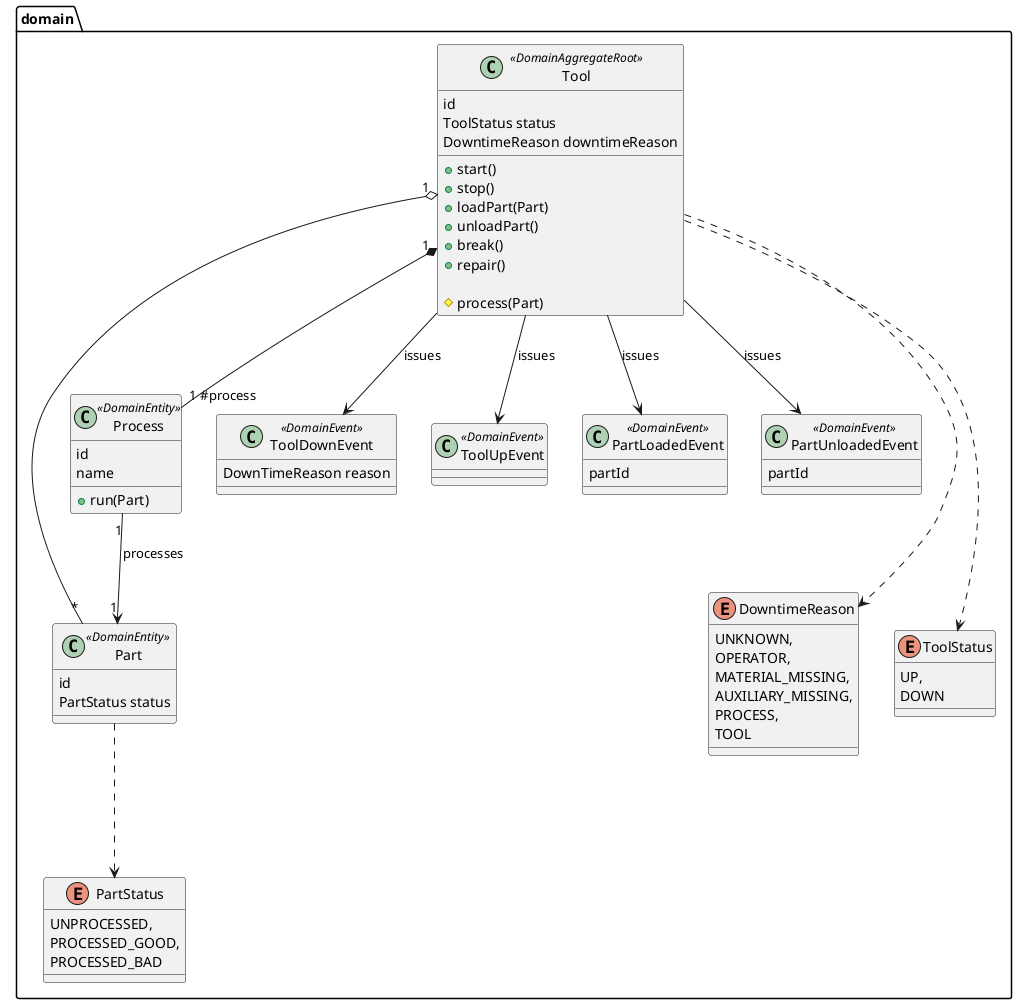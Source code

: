 @startuml
'https://plantuml.com/class-diagram

package domain {

class Tool <<DomainAggregateRoot>>{

    id
    ToolStatus status
    DowntimeReason downtimeReason

    +start()
    +stop()
    +loadPart(Part)
    +unloadPart()
    +break()
    +repair()

    #process(Part)
}

class Part <<DomainEntity>> {
    id
    PartStatus status
}

class Process <<DomainEntity>> {
    id
    name
    +run(Part)

}

class ToolDownEvent <<DomainEvent>> {
    DownTimeReason reason
}

class ToolUpEvent <<DomainEvent>> {
}

class PartLoadedEvent <<DomainEvent>> {
    partId
}

class PartUnloadedEvent <<DomainEvent>> {
    partId
}

Enum DowntimeReason {
    UNKNOWN,
    OPERATOR,
    MATERIAL_MISSING,
    AUXILIARY_MISSING,
    PROCESS,
    TOOL
}

Enum ToolStatus {
    UP,
    DOWN
}

Enum PartStatus {
    UNPROCESSED,
    PROCESSED_GOOD,
    PROCESSED_BAD
}

Tool "1" o-- "*" Part
Tool "1" *-- "1 #process" Process
Tool ...> ToolStatus
Tool ...> DowntimeReason
Part ...> PartStatus
Process "1" --> "1" Part: processes
Tool --> ToolDownEvent: "issues"
Tool --> ToolUpEvent: "issues"
Tool --> PartLoadedEvent: "issues"
Tool --> PartUnloadedEvent: "issues"

}
@enduml